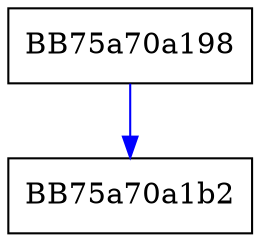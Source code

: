 digraph setUpWorkUnitCache {
  node [shape="box"];
  graph [splines=ortho];
  BB75a70a198 -> BB75a70a1b2 [color="blue"];
}